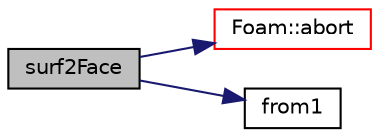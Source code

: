 digraph "surf2Face"
{
  bgcolor="transparent";
  edge [fontname="Helvetica",fontsize="10",labelfontname="Helvetica",labelfontsize="10"];
  node [fontname="Helvetica",fontsize="10",shape=record];
  rankdir="LR";
  Node238 [label="surf2Face",height=0.2,width=0.4,color="black", fillcolor="grey75", style="filled", fontcolor="black"];
  Node238 -> Node239 [color="midnightblue",fontsize="10",style="solid",fontname="Helvetica"];
  Node239 [label="Foam::abort",height=0.2,width=0.4,color="red",URL="$a21851.html#a447107a607d03e417307c203fa5fb44b"];
  Node238 -> Node284 [color="midnightblue",fontsize="10",style="solid",fontname="Helvetica"];
  Node284 [label="from1",height=0.2,width=0.4,color="black",URL="$a26621.html#aa0041d531efc1644d080d726f7bb1f54"];
}
